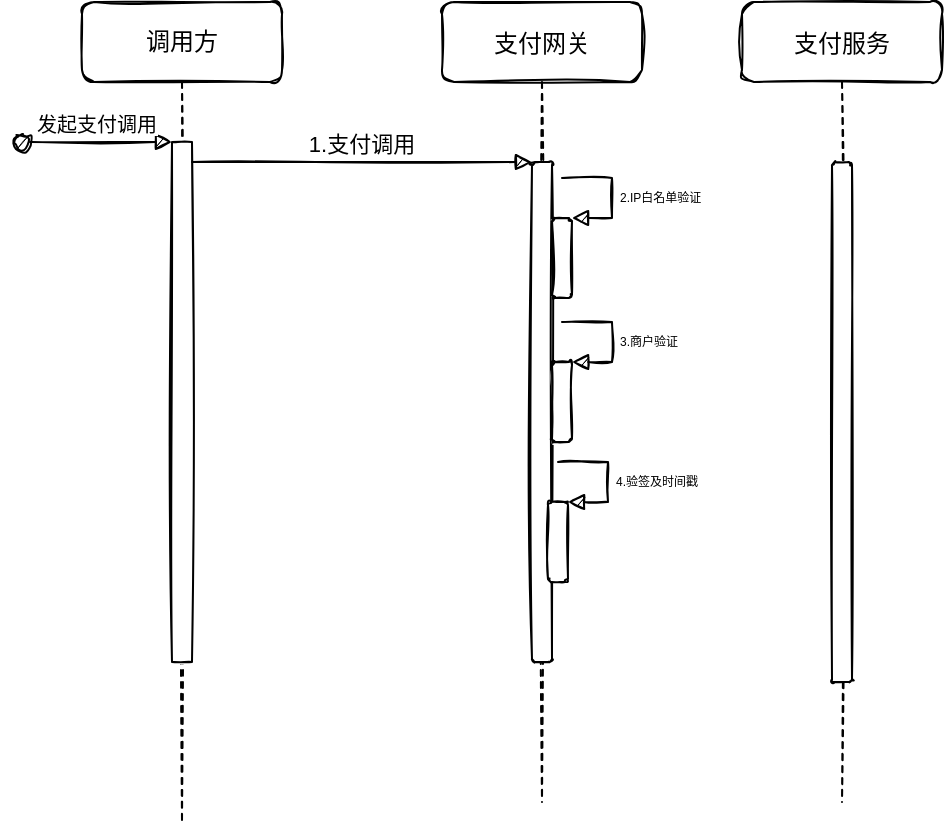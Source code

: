 <mxfile version="14.0.0" type="github">
  <diagram id="kgpKYQtTHZ0yAKxKKP6v" name="Page-1">
    <mxGraphModel dx="981" dy="526" grid="1" gridSize="10" guides="1" tooltips="1" connect="1" arrows="1" fold="1" page="1" pageScale="1" pageWidth="850" pageHeight="1100" math="0" shadow="0">
      <root>
        <mxCell id="0" />
        <mxCell id="1" parent="0" />
        <mxCell id="3nuBFxr9cyL0pnOWT2aG-1" value="调用方" style="shape=umlLifeline;perimeter=lifelinePerimeter;container=1;collapsible=0;recursiveResize=0;rounded=1;shadow=0;strokeWidth=1;glass=0;sketch=1;whiteSpace=wrap;" parent="1" vertex="1">
          <mxGeometry x="120" y="80" width="100" height="410" as="geometry" />
        </mxCell>
        <mxCell id="3nuBFxr9cyL0pnOWT2aG-2" value="" style="points=[];perimeter=orthogonalPerimeter;rounded=0;shadow=0;strokeWidth=1;sketch=1;" parent="3nuBFxr9cyL0pnOWT2aG-1" vertex="1">
          <mxGeometry x="45" y="70" width="10" height="260" as="geometry" />
        </mxCell>
        <mxCell id="3nuBFxr9cyL0pnOWT2aG-3" value="发起支付调用" style="verticalAlign=bottom;startArrow=oval;endArrow=block;startSize=8;shadow=0;strokeWidth=1;fontSize=10;sketch=1;" parent="3nuBFxr9cyL0pnOWT2aG-1" target="3nuBFxr9cyL0pnOWT2aG-2" edge="1">
          <mxGeometry relative="1" as="geometry">
            <mxPoint x="-30" y="70" as="sourcePoint" />
          </mxGeometry>
        </mxCell>
        <mxCell id="3nuBFxr9cyL0pnOWT2aG-5" value="支付网关" style="shape=umlLifeline;perimeter=lifelinePerimeter;container=1;collapsible=0;recursiveResize=0;rounded=1;shadow=0;strokeWidth=1;sketch=1;" parent="1" vertex="1">
          <mxGeometry x="300" y="80" width="100" height="400" as="geometry" />
        </mxCell>
        <mxCell id="3nuBFxr9cyL0pnOWT2aG-6" value="" style="points=[];perimeter=orthogonalPerimeter;rounded=1;shadow=0;strokeWidth=1;sketch=1;" parent="3nuBFxr9cyL0pnOWT2aG-5" vertex="1">
          <mxGeometry x="45" y="80" width="10" height="250" as="geometry" />
        </mxCell>
        <mxCell id="kWhhJcd49TlM-yntaYV9-7" value="" style="html=1;points=[];perimeter=orthogonalPerimeter;rounded=1;shadow=0;glass=0;sketch=1;fontSize=10;" vertex="1" parent="3nuBFxr9cyL0pnOWT2aG-5">
          <mxGeometry x="55" y="108" width="10" height="40" as="geometry" />
        </mxCell>
        <mxCell id="kWhhJcd49TlM-yntaYV9-8" value="&lt;font style=&quot;font-size: 6px&quot;&gt;2.IP白名单验证&lt;/font&gt;" style="edgeStyle=orthogonalEdgeStyle;html=1;align=left;spacingLeft=2;endArrow=block;rounded=0;entryX=1;entryY=0;fontSize=10;sketch=1;" edge="1" target="kWhhJcd49TlM-yntaYV9-7" parent="3nuBFxr9cyL0pnOWT2aG-5">
          <mxGeometry relative="1" as="geometry">
            <mxPoint x="60" y="88" as="sourcePoint" />
            <Array as="points">
              <mxPoint x="85" y="88" />
            </Array>
          </mxGeometry>
        </mxCell>
        <mxCell id="kWhhJcd49TlM-yntaYV9-11" value="" style="html=1;points=[];perimeter=orthogonalPerimeter;rounded=1;shadow=0;glass=0;sketch=1;fontSize=10;" vertex="1" parent="3nuBFxr9cyL0pnOWT2aG-5">
          <mxGeometry x="53" y="250" width="10" height="40" as="geometry" />
        </mxCell>
        <mxCell id="kWhhJcd49TlM-yntaYV9-12" value="&lt;span style=&quot;font-size: 6px&quot;&gt;4.验签及时间戳&lt;/span&gt;" style="edgeStyle=orthogonalEdgeStyle;html=1;align=left;spacingLeft=2;endArrow=block;rounded=0;entryX=1;entryY=0;fontSize=10;sketch=1;" edge="1" target="kWhhJcd49TlM-yntaYV9-11" parent="3nuBFxr9cyL0pnOWT2aG-5">
          <mxGeometry relative="1" as="geometry">
            <mxPoint x="58" y="230" as="sourcePoint" />
            <Array as="points">
              <mxPoint x="83" y="230" />
            </Array>
          </mxGeometry>
        </mxCell>
        <mxCell id="3nuBFxr9cyL0pnOWT2aG-8" value="1.支付调用" style="verticalAlign=bottom;endArrow=block;entryX=0;entryY=0;shadow=0;strokeWidth=1;sketch=1;" parent="1" source="3nuBFxr9cyL0pnOWT2aG-2" target="3nuBFxr9cyL0pnOWT2aG-6" edge="1">
          <mxGeometry relative="1" as="geometry">
            <mxPoint x="275" y="160" as="sourcePoint" />
          </mxGeometry>
        </mxCell>
        <mxCell id="kWhhJcd49TlM-yntaYV9-1" value="支付服务" style="shape=umlLifeline;perimeter=lifelinePerimeter;container=1;collapsible=0;recursiveResize=0;rounded=1;shadow=0;strokeWidth=1;sketch=1;" vertex="1" parent="1">
          <mxGeometry x="450" y="80" width="100" height="400" as="geometry" />
        </mxCell>
        <mxCell id="kWhhJcd49TlM-yntaYV9-2" value="" style="points=[];perimeter=orthogonalPerimeter;rounded=1;shadow=0;strokeWidth=1;sketch=1;" vertex="1" parent="kWhhJcd49TlM-yntaYV9-1">
          <mxGeometry x="45" y="80" width="10" height="260" as="geometry" />
        </mxCell>
        <mxCell id="kWhhJcd49TlM-yntaYV9-9" value="" style="html=1;points=[];perimeter=orthogonalPerimeter;rounded=1;shadow=0;glass=0;sketch=1;fontSize=10;" vertex="1" parent="1">
          <mxGeometry x="355" y="260" width="10" height="40" as="geometry" />
        </mxCell>
        <mxCell id="kWhhJcd49TlM-yntaYV9-10" value="&lt;span style=&quot;font-size: 6px&quot;&gt;3.商户验证&lt;/span&gt;" style="edgeStyle=orthogonalEdgeStyle;html=1;align=left;spacingLeft=2;endArrow=block;rounded=0;entryX=1;entryY=0;fontSize=10;sketch=1;" edge="1" target="kWhhJcd49TlM-yntaYV9-9" parent="1">
          <mxGeometry relative="1" as="geometry">
            <mxPoint x="360" y="240" as="sourcePoint" />
            <Array as="points">
              <mxPoint x="385" y="240" />
            </Array>
          </mxGeometry>
        </mxCell>
      </root>
    </mxGraphModel>
  </diagram>
</mxfile>
